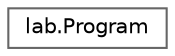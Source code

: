 digraph "Graphical Class Hierarchy"
{
 // LATEX_PDF_SIZE
  bgcolor="transparent";
  edge [fontname=Helvetica,fontsize=10,labelfontname=Helvetica,labelfontsize=10];
  node [fontname=Helvetica,fontsize=10,shape=box,height=0.2,width=0.4];
  rankdir="LR";
  Node0 [label="lab.Program",height=0.2,width=0.4,color="grey40", fillcolor="white", style="filled",URL="$classlab_1_1_program.html",tooltip=" "];
}
